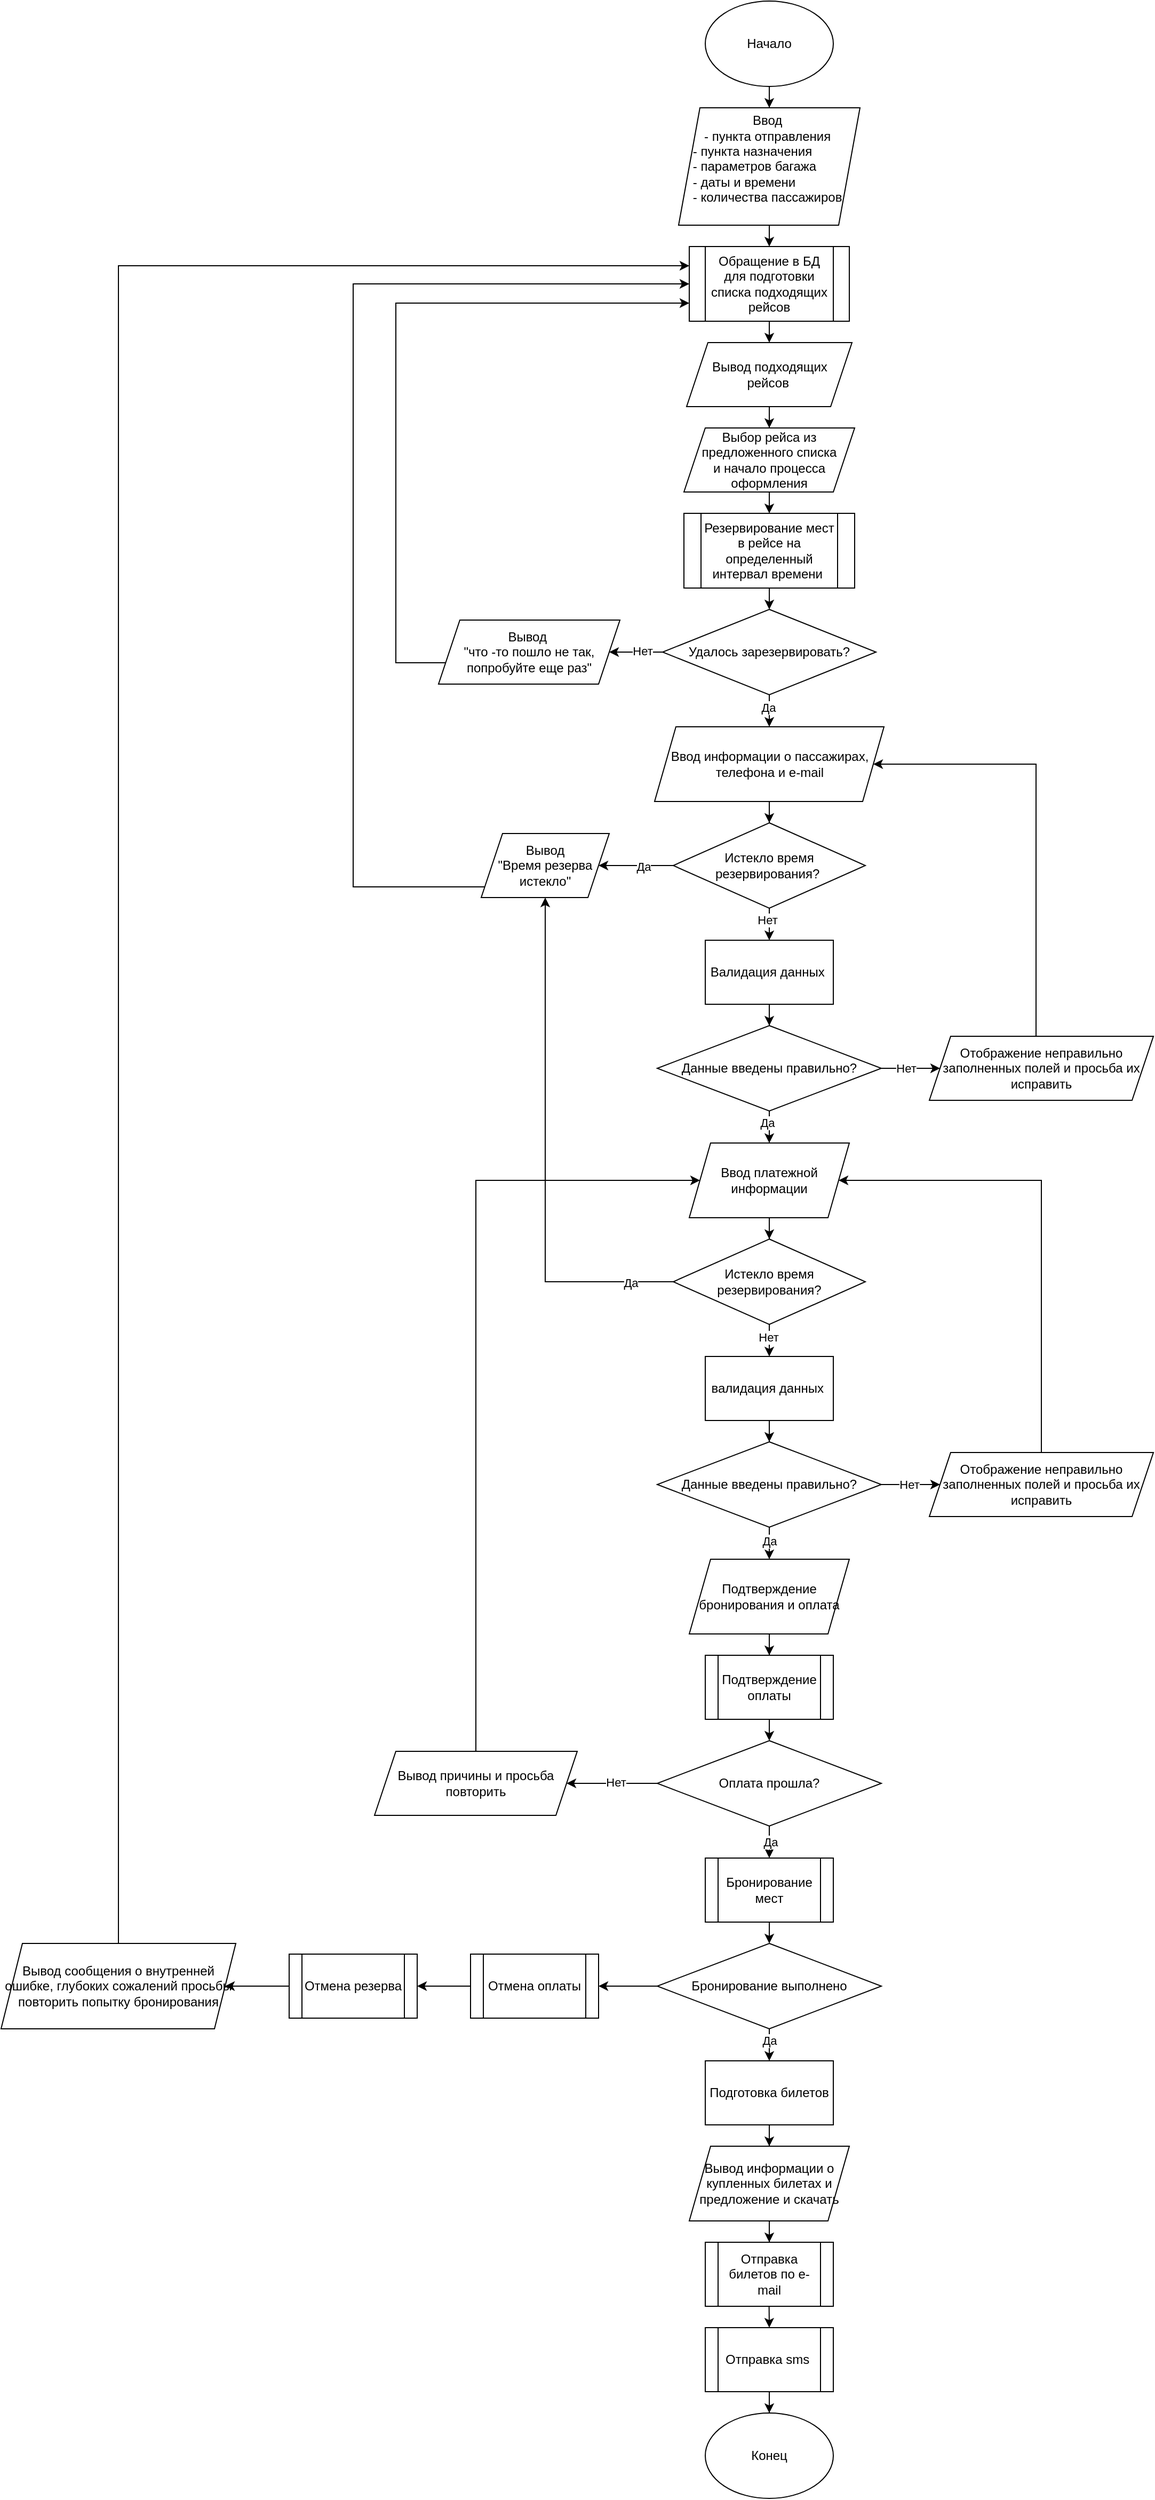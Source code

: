 <mxfile version="20.4.1" type="device"><diagram id="C5RBs43oDa-KdzZeNtuy" name="Page-1"><mxGraphModel dx="2140" dy="3452" grid="1" gridSize="10" guides="1" tooltips="1" connect="1" arrows="1" fold="1" page="1" pageScale="1" pageWidth="827" pageHeight="1169" math="0" shadow="0"><root><mxCell id="WIyWlLk6GJQsqaUBKTNV-0"/><mxCell id="WIyWlLk6GJQsqaUBKTNV-1" parent="WIyWlLk6GJQsqaUBKTNV-0"/><mxCell id="3FSvtVHg01HTXsw0ksvu-21" style="edgeStyle=orthogonalEdgeStyle;rounded=0;orthogonalLoop=1;jettySize=auto;html=1;entryX=0.5;entryY=0;entryDx=0;entryDy=0;" parent="WIyWlLk6GJQsqaUBKTNV-1" source="Z7cS18XljdtXxpcgKyE6-4" edge="1"><mxGeometry relative="1" as="geometry"><mxPoint x="420" y="180.0" as="targetPoint"/></mxGeometry></mxCell><mxCell id="Z7cS18XljdtXxpcgKyE6-4" value="Ввод&amp;nbsp;&lt;br&gt;- пункта отправления&amp;nbsp;&lt;br&gt;&lt;div style=&quot;text-align: left;&quot;&gt;- пункта назначения&lt;/div&gt;&lt;div style=&quot;text-align: left;&quot;&gt;- параметров багажа&lt;/div&gt;&lt;div style=&quot;text-align: left;&quot;&gt;- даты и времени&lt;/div&gt;&lt;div style=&quot;text-align: left;&quot;&gt;- количества пассажиров&amp;nbsp;&lt;/div&gt;&lt;div style=&quot;text-align: left;&quot;&gt;&lt;br&gt;&lt;/div&gt;" style="shape=parallelogram;perimeter=parallelogramPerimeter;whiteSpace=wrap;html=1;fixedSize=1;" parent="WIyWlLk6GJQsqaUBKTNV-1" vertex="1"><mxGeometry x="335" y="50" width="170" height="110" as="geometry"/></mxCell><mxCell id="3FSvtVHg01HTXsw0ksvu-22" style="edgeStyle=orthogonalEdgeStyle;rounded=0;orthogonalLoop=1;jettySize=auto;html=1;entryX=0.5;entryY=0;entryDx=0;entryDy=0;exitX=0.5;exitY=1;exitDx=0;exitDy=0;" parent="WIyWlLk6GJQsqaUBKTNV-1" source="3FSvtVHg01HTXsw0ksvu-77" target="Z7cS18XljdtXxpcgKyE6-6" edge="1"><mxGeometry relative="1" as="geometry"><mxPoint x="420.03" y="245.0" as="sourcePoint"/></mxGeometry></mxCell><mxCell id="3FSvtVHg01HTXsw0ksvu-29" style="edgeStyle=orthogonalEdgeStyle;rounded=0;orthogonalLoop=1;jettySize=auto;html=1;entryX=0.5;entryY=0;entryDx=0;entryDy=0;" parent="WIyWlLk6GJQsqaUBKTNV-1" source="Z7cS18XljdtXxpcgKyE6-6" target="Z7cS18XljdtXxpcgKyE6-7" edge="1"><mxGeometry relative="1" as="geometry"/></mxCell><mxCell id="Z7cS18XljdtXxpcgKyE6-6" value="Вывод подходящих рейсов&amp;nbsp;" style="shape=parallelogram;perimeter=parallelogramPerimeter;whiteSpace=wrap;html=1;fixedSize=1;" parent="WIyWlLk6GJQsqaUBKTNV-1" vertex="1"><mxGeometry x="342.5" y="270" width="155" height="60" as="geometry"/></mxCell><mxCell id="3FSvtVHg01HTXsw0ksvu-28" style="edgeStyle=orthogonalEdgeStyle;rounded=0;orthogonalLoop=1;jettySize=auto;html=1;entryX=0.5;entryY=0;entryDx=0;entryDy=0;" parent="WIyWlLk6GJQsqaUBKTNV-1" source="Z7cS18XljdtXxpcgKyE6-7" edge="1"><mxGeometry relative="1" as="geometry"><mxPoint x="420" y="430" as="targetPoint"/></mxGeometry></mxCell><mxCell id="Z7cS18XljdtXxpcgKyE6-7" value="Выбор рейса из предложенного списка&lt;br&gt;и начало процесса оформления" style="shape=parallelogram;perimeter=parallelogramPerimeter;whiteSpace=wrap;html=1;fixedSize=1;" parent="WIyWlLk6GJQsqaUBKTNV-1" vertex="1"><mxGeometry x="340" y="350" width="160" height="60" as="geometry"/></mxCell><mxCell id="3FSvtVHg01HTXsw0ksvu-39" style="edgeStyle=orthogonalEdgeStyle;rounded=0;orthogonalLoop=1;jettySize=auto;html=1;entryX=0.5;entryY=0;entryDx=0;entryDy=0;" parent="WIyWlLk6GJQsqaUBKTNV-1" source="Z7cS18XljdtXxpcgKyE6-12" target="Z7cS18XljdtXxpcgKyE6-18" edge="1"><mxGeometry relative="1" as="geometry"/></mxCell><mxCell id="Z7cS18XljdtXxpcgKyE6-12" value="Валидация данных&amp;nbsp;" style="rounded=0;whiteSpace=wrap;html=1;" parent="WIyWlLk6GJQsqaUBKTNV-1" vertex="1"><mxGeometry x="360" y="830" width="120" height="60" as="geometry"/></mxCell><mxCell id="3FSvtVHg01HTXsw0ksvu-30" style="edgeStyle=orthogonalEdgeStyle;rounded=0;orthogonalLoop=1;jettySize=auto;html=1;entryX=0.5;entryY=0;entryDx=0;entryDy=0;" parent="WIyWlLk6GJQsqaUBKTNV-1" source="Z7cS18XljdtXxpcgKyE6-14" target="Z7cS18XljdtXxpcgKyE6-19" edge="1"><mxGeometry relative="1" as="geometry"/></mxCell><mxCell id="3FSvtVHg01HTXsw0ksvu-32" style="edgeStyle=orthogonalEdgeStyle;rounded=0;orthogonalLoop=1;jettySize=auto;html=1;entryX=0;entryY=0.5;entryDx=0;entryDy=0;exitX=0;exitY=0.5;exitDx=0;exitDy=0;" parent="WIyWlLk6GJQsqaUBKTNV-1" source="3FSvtVHg01HTXsw0ksvu-34" target="3FSvtVHg01HTXsw0ksvu-77" edge="1"><mxGeometry relative="1" as="geometry"><mxPoint x="310.029" y="663" as="sourcePoint"/><mxPoint x="355" y="168.75" as="targetPoint"/><Array as="points"><mxPoint x="160" y="780"/><mxPoint x="30" y="780"/><mxPoint x="30" y="215"/></Array></mxGeometry></mxCell><mxCell id="Z7cS18XljdtXxpcgKyE6-14" value="Ввод информации о пассажирах, телефона и e-mail" style="shape=parallelogram;perimeter=parallelogramPerimeter;whiteSpace=wrap;html=1;fixedSize=1;" parent="WIyWlLk6GJQsqaUBKTNV-1" vertex="1"><mxGeometry x="312.5" y="630" width="215" height="70" as="geometry"/></mxCell><mxCell id="3FSvtVHg01HTXsw0ksvu-27" style="edgeStyle=orthogonalEdgeStyle;rounded=0;orthogonalLoop=1;jettySize=auto;html=1;entryX=0.5;entryY=0;entryDx=0;entryDy=0;" parent="WIyWlLk6GJQsqaUBKTNV-1" target="Z7cS18XljdtXxpcgKyE6-16" edge="1"><mxGeometry relative="1" as="geometry"><mxPoint x="420.03" y="500" as="sourcePoint"/></mxGeometry></mxCell><mxCell id="3FSvtVHg01HTXsw0ksvu-23" style="edgeStyle=orthogonalEdgeStyle;rounded=0;orthogonalLoop=1;jettySize=auto;html=1;exitX=0;exitY=0.5;exitDx=0;exitDy=0;entryX=1;entryY=0.5;entryDx=0;entryDy=0;" parent="WIyWlLk6GJQsqaUBKTNV-1" source="Z7cS18XljdtXxpcgKyE6-16" target="3FSvtVHg01HTXsw0ksvu-18" edge="1"><mxGeometry relative="1" as="geometry"/></mxCell><mxCell id="3FSvtVHg01HTXsw0ksvu-24" value="Нет" style="edgeLabel;html=1;align=center;verticalAlign=middle;resizable=0;points=[];" parent="3FSvtVHg01HTXsw0ksvu-23" vertex="1" connectable="0"><mxGeometry x="-0.211" y="-1" relative="1" as="geometry"><mxPoint as="offset"/></mxGeometry></mxCell><mxCell id="3FSvtVHg01HTXsw0ksvu-25" style="edgeStyle=orthogonalEdgeStyle;rounded=0;orthogonalLoop=1;jettySize=auto;html=1;entryX=0.5;entryY=0;entryDx=0;entryDy=0;" parent="WIyWlLk6GJQsqaUBKTNV-1" source="Z7cS18XljdtXxpcgKyE6-16" target="Z7cS18XljdtXxpcgKyE6-14" edge="1"><mxGeometry relative="1" as="geometry"/></mxCell><mxCell id="3FSvtVHg01HTXsw0ksvu-26" value="Да" style="edgeLabel;html=1;align=center;verticalAlign=middle;resizable=0;points=[];" parent="3FSvtVHg01HTXsw0ksvu-25" vertex="1" connectable="0"><mxGeometry x="-0.869" y="-1" relative="1" as="geometry"><mxPoint y="8" as="offset"/></mxGeometry></mxCell><mxCell id="Z7cS18XljdtXxpcgKyE6-16" value="Удалось зарезервировать?" style="rhombus;whiteSpace=wrap;html=1;" parent="WIyWlLk6GJQsqaUBKTNV-1" vertex="1"><mxGeometry x="320" y="520" width="200" height="80" as="geometry"/></mxCell><mxCell id="3FSvtVHg01HTXsw0ksvu-41" style="edgeStyle=orthogonalEdgeStyle;rounded=0;orthogonalLoop=1;jettySize=auto;html=1;entryX=0;entryY=0.5;entryDx=0;entryDy=0;" parent="WIyWlLk6GJQsqaUBKTNV-1" source="Z7cS18XljdtXxpcgKyE6-18" target="3FSvtVHg01HTXsw0ksvu-40" edge="1"><mxGeometry relative="1" as="geometry"/></mxCell><mxCell id="3FSvtVHg01HTXsw0ksvu-45" value="Нет" style="edgeLabel;html=1;align=center;verticalAlign=middle;resizable=0;points=[];" parent="3FSvtVHg01HTXsw0ksvu-41" vertex="1" connectable="0"><mxGeometry x="-0.373" relative="1" as="geometry"><mxPoint x="6" as="offset"/></mxGeometry></mxCell><mxCell id="3FSvtVHg01HTXsw0ksvu-44" style="edgeStyle=orthogonalEdgeStyle;rounded=0;orthogonalLoop=1;jettySize=auto;html=1;entryX=0.5;entryY=0;entryDx=0;entryDy=0;" parent="WIyWlLk6GJQsqaUBKTNV-1" source="Z7cS18XljdtXxpcgKyE6-18" target="Z7cS18XljdtXxpcgKyE6-22" edge="1"><mxGeometry relative="1" as="geometry"/></mxCell><mxCell id="3FSvtVHg01HTXsw0ksvu-46" value="Да" style="edgeLabel;html=1;align=center;verticalAlign=middle;resizable=0;points=[];" parent="3FSvtVHg01HTXsw0ksvu-44" vertex="1" connectable="0"><mxGeometry x="0.752" y="-1" relative="1" as="geometry"><mxPoint x="-1" y="-13" as="offset"/></mxGeometry></mxCell><mxCell id="Z7cS18XljdtXxpcgKyE6-18" value="Данные введены правильно?" style="rhombus;whiteSpace=wrap;html=1;" parent="WIyWlLk6GJQsqaUBKTNV-1" vertex="1"><mxGeometry x="315" y="910" width="210" height="80" as="geometry"/></mxCell><mxCell id="3FSvtVHg01HTXsw0ksvu-35" style="edgeStyle=orthogonalEdgeStyle;rounded=0;orthogonalLoop=1;jettySize=auto;html=1;exitX=0;exitY=0.5;exitDx=0;exitDy=0;entryX=1;entryY=0.5;entryDx=0;entryDy=0;" parent="WIyWlLk6GJQsqaUBKTNV-1" source="Z7cS18XljdtXxpcgKyE6-19" target="3FSvtVHg01HTXsw0ksvu-34" edge="1"><mxGeometry relative="1" as="geometry"/></mxCell><mxCell id="3FSvtVHg01HTXsw0ksvu-36" value="Да" style="edgeLabel;html=1;align=center;verticalAlign=middle;resizable=0;points=[];" parent="3FSvtVHg01HTXsw0ksvu-35" vertex="1" connectable="0"><mxGeometry x="-0.185" y="1" relative="1" as="geometry"><mxPoint as="offset"/></mxGeometry></mxCell><mxCell id="3FSvtVHg01HTXsw0ksvu-37" style="edgeStyle=orthogonalEdgeStyle;rounded=0;orthogonalLoop=1;jettySize=auto;html=1;exitX=0.5;exitY=1;exitDx=0;exitDy=0;entryX=0.5;entryY=0;entryDx=0;entryDy=0;" parent="WIyWlLk6GJQsqaUBKTNV-1" source="Z7cS18XljdtXxpcgKyE6-19" target="Z7cS18XljdtXxpcgKyE6-12" edge="1"><mxGeometry relative="1" as="geometry"/></mxCell><mxCell id="3FSvtVHg01HTXsw0ksvu-38" value="Нет" style="edgeLabel;html=1;align=center;verticalAlign=middle;resizable=0;points=[];" parent="3FSvtVHg01HTXsw0ksvu-37" vertex="1" connectable="0"><mxGeometry x="-0.315" y="-2" relative="1" as="geometry"><mxPoint as="offset"/></mxGeometry></mxCell><mxCell id="Z7cS18XljdtXxpcgKyE6-19" value="Истекло время резервирования?&amp;nbsp;" style="rhombus;whiteSpace=wrap;html=1;" parent="WIyWlLk6GJQsqaUBKTNV-1" vertex="1"><mxGeometry x="330" y="720" width="180" height="80" as="geometry"/></mxCell><mxCell id="3FSvtVHg01HTXsw0ksvu-54" style="edgeStyle=orthogonalEdgeStyle;rounded=0;orthogonalLoop=1;jettySize=auto;html=1;entryX=0;entryY=0.5;entryDx=0;entryDy=0;" parent="WIyWlLk6GJQsqaUBKTNV-1" source="Z7cS18XljdtXxpcgKyE6-21" target="3FSvtVHg01HTXsw0ksvu-53" edge="1"><mxGeometry relative="1" as="geometry"/></mxCell><mxCell id="3FSvtVHg01HTXsw0ksvu-58" value="Нет" style="edgeLabel;html=1;align=center;verticalAlign=middle;resizable=0;points=[];" parent="3FSvtVHg01HTXsw0ksvu-54" vertex="1" connectable="0"><mxGeometry x="0.145" relative="1" as="geometry"><mxPoint x="-6" as="offset"/></mxGeometry></mxCell><mxCell id="3FSvtVHg01HTXsw0ksvu-56" style="edgeStyle=orthogonalEdgeStyle;rounded=0;orthogonalLoop=1;jettySize=auto;html=1;entryX=0.5;entryY=0;entryDx=0;entryDy=0;" parent="WIyWlLk6GJQsqaUBKTNV-1" source="Z7cS18XljdtXxpcgKyE6-21" target="3FSvtVHg01HTXsw0ksvu-15" edge="1"><mxGeometry relative="1" as="geometry"/></mxCell><mxCell id="3FSvtVHg01HTXsw0ksvu-59" value="Да" style="edgeLabel;html=1;align=center;verticalAlign=middle;resizable=0;points=[];" parent="3FSvtVHg01HTXsw0ksvu-56" vertex="1" connectable="0"><mxGeometry x="0.775" y="1" relative="1" as="geometry"><mxPoint x="-1" y="-12" as="offset"/></mxGeometry></mxCell><mxCell id="Z7cS18XljdtXxpcgKyE6-21" value="Данные введены правильно?" style="rhombus;whiteSpace=wrap;html=1;" parent="WIyWlLk6GJQsqaUBKTNV-1" vertex="1"><mxGeometry x="315" y="1300" width="210" height="80" as="geometry"/></mxCell><mxCell id="3FSvtVHg01HTXsw0ksvu-47" style="edgeStyle=orthogonalEdgeStyle;rounded=0;orthogonalLoop=1;jettySize=auto;html=1;entryX=0.5;entryY=0;entryDx=0;entryDy=0;" parent="WIyWlLk6GJQsqaUBKTNV-1" source="Z7cS18XljdtXxpcgKyE6-22" target="3FSvtVHg01HTXsw0ksvu-1" edge="1"><mxGeometry relative="1" as="geometry"/></mxCell><mxCell id="Z7cS18XljdtXxpcgKyE6-22" value="Ввод платежной информации" style="shape=parallelogram;perimeter=parallelogramPerimeter;whiteSpace=wrap;html=1;fixedSize=1;" parent="WIyWlLk6GJQsqaUBKTNV-1" vertex="1"><mxGeometry x="345" y="1020" width="150" height="70" as="geometry"/></mxCell><mxCell id="3FSvtVHg01HTXsw0ksvu-52" style="edgeStyle=orthogonalEdgeStyle;rounded=0;orthogonalLoop=1;jettySize=auto;html=1;entryX=0.5;entryY=0;entryDx=0;entryDy=0;" parent="WIyWlLk6GJQsqaUBKTNV-1" source="3FSvtVHg01HTXsw0ksvu-0" target="Z7cS18XljdtXxpcgKyE6-21" edge="1"><mxGeometry relative="1" as="geometry"/></mxCell><mxCell id="3FSvtVHg01HTXsw0ksvu-0" value="валидация данных&amp;nbsp;" style="rounded=0;whiteSpace=wrap;html=1;" parent="WIyWlLk6GJQsqaUBKTNV-1" vertex="1"><mxGeometry x="360" y="1220" width="120" height="60" as="geometry"/></mxCell><mxCell id="3FSvtVHg01HTXsw0ksvu-48" style="edgeStyle=orthogonalEdgeStyle;rounded=0;orthogonalLoop=1;jettySize=auto;html=1;entryX=0.5;entryY=1;entryDx=0;entryDy=0;" parent="WIyWlLk6GJQsqaUBKTNV-1" source="3FSvtVHg01HTXsw0ksvu-1" target="3FSvtVHg01HTXsw0ksvu-34" edge="1"><mxGeometry relative="1" as="geometry"/></mxCell><mxCell id="3FSvtVHg01HTXsw0ksvu-49" value="Да" style="edgeLabel;html=1;align=center;verticalAlign=middle;resizable=0;points=[];" parent="3FSvtVHg01HTXsw0ksvu-48" vertex="1" connectable="0"><mxGeometry x="-0.832" y="1" relative="1" as="geometry"><mxPoint as="offset"/></mxGeometry></mxCell><mxCell id="3FSvtVHg01HTXsw0ksvu-50" style="edgeStyle=orthogonalEdgeStyle;rounded=0;orthogonalLoop=1;jettySize=auto;html=1;entryX=0.5;entryY=0;entryDx=0;entryDy=0;" parent="WIyWlLk6GJQsqaUBKTNV-1" source="3FSvtVHg01HTXsw0ksvu-1" target="3FSvtVHg01HTXsw0ksvu-0" edge="1"><mxGeometry relative="1" as="geometry"/></mxCell><mxCell id="3FSvtVHg01HTXsw0ksvu-51" value="Нет" style="edgeLabel;html=1;align=center;verticalAlign=middle;resizable=0;points=[];" parent="3FSvtVHg01HTXsw0ksvu-50" vertex="1" connectable="0"><mxGeometry x="0.789" y="-1" relative="1" as="geometry"><mxPoint y="-13" as="offset"/></mxGeometry></mxCell><mxCell id="3FSvtVHg01HTXsw0ksvu-1" value="Истекло время резервирования?" style="rhombus;whiteSpace=wrap;html=1;" parent="WIyWlLk6GJQsqaUBKTNV-1" vertex="1"><mxGeometry x="330" y="1110" width="180" height="80" as="geometry"/></mxCell><mxCell id="2igS_-QEw5Z4tSHCtexf-2" style="edgeStyle=orthogonalEdgeStyle;rounded=0;orthogonalLoop=1;jettySize=auto;html=1;entryX=0.5;entryY=0;entryDx=0;entryDy=0;" edge="1" parent="WIyWlLk6GJQsqaUBKTNV-1" source="3FSvtVHg01HTXsw0ksvu-5" target="3FSvtVHg01HTXsw0ksvu-81"><mxGeometry relative="1" as="geometry"/></mxCell><mxCell id="3FSvtVHg01HTXsw0ksvu-5" value="Вывод информации о купленных билетах и предложение и скачать" style="shape=parallelogram;perimeter=parallelogramPerimeter;whiteSpace=wrap;html=1;fixedSize=1;" parent="WIyWlLk6GJQsqaUBKTNV-1" vertex="1"><mxGeometry x="345" y="1960" width="150" height="70" as="geometry"/></mxCell><mxCell id="3FSvtVHg01HTXsw0ksvu-64" style="edgeStyle=orthogonalEdgeStyle;rounded=0;orthogonalLoop=1;jettySize=auto;html=1;entryX=0.5;entryY=0;entryDx=0;entryDy=0;" parent="WIyWlLk6GJQsqaUBKTNV-1" target="3FSvtVHg01HTXsw0ksvu-7" edge="1"><mxGeometry relative="1" as="geometry"><mxPoint x="420.03" y="1560" as="sourcePoint"/></mxGeometry></mxCell><mxCell id="3FSvtVHg01HTXsw0ksvu-62" style="edgeStyle=orthogonalEdgeStyle;rounded=0;orthogonalLoop=1;jettySize=auto;html=1;entryX=1;entryY=0.5;entryDx=0;entryDy=0;" parent="WIyWlLk6GJQsqaUBKTNV-1" source="3FSvtVHg01HTXsw0ksvu-7" target="3FSvtVHg01HTXsw0ksvu-61" edge="1"><mxGeometry relative="1" as="geometry"/></mxCell><mxCell id="3FSvtVHg01HTXsw0ksvu-66" value="Нет" style="edgeLabel;html=1;align=center;verticalAlign=middle;resizable=0;points=[];" parent="3FSvtVHg01HTXsw0ksvu-62" vertex="1" connectable="0"><mxGeometry x="0.195" y="-2" relative="1" as="geometry"><mxPoint x="12" y="1" as="offset"/></mxGeometry></mxCell><mxCell id="3FSvtVHg01HTXsw0ksvu-67" style="edgeStyle=orthogonalEdgeStyle;rounded=0;orthogonalLoop=1;jettySize=auto;html=1;entryX=0.5;entryY=0;entryDx=0;entryDy=0;" parent="WIyWlLk6GJQsqaUBKTNV-1" source="3FSvtVHg01HTXsw0ksvu-7" edge="1"><mxGeometry relative="1" as="geometry"><mxPoint x="420" y="1690" as="targetPoint"/></mxGeometry></mxCell><mxCell id="3FSvtVHg01HTXsw0ksvu-68" value="Да" style="edgeLabel;html=1;align=center;verticalAlign=middle;resizable=0;points=[];" parent="3FSvtVHg01HTXsw0ksvu-67" vertex="1" connectable="0"><mxGeometry x="0.627" relative="1" as="geometry"><mxPoint y="-10" as="offset"/></mxGeometry></mxCell><mxCell id="3FSvtVHg01HTXsw0ksvu-7" value="Оплата прошла?" style="rhombus;whiteSpace=wrap;html=1;" parent="WIyWlLk6GJQsqaUBKTNV-1" vertex="1"><mxGeometry x="315" y="1580" width="210" height="80" as="geometry"/></mxCell><mxCell id="3FSvtVHg01HTXsw0ksvu-69" style="edgeStyle=orthogonalEdgeStyle;rounded=0;orthogonalLoop=1;jettySize=auto;html=1;entryX=0.5;entryY=0;entryDx=0;entryDy=0;" parent="WIyWlLk6GJQsqaUBKTNV-1" target="3FSvtVHg01HTXsw0ksvu-9" edge="1"><mxGeometry relative="1" as="geometry"><mxPoint x="420.03" y="1750" as="sourcePoint"/></mxGeometry></mxCell><mxCell id="3FSvtVHg01HTXsw0ksvu-71" style="edgeStyle=orthogonalEdgeStyle;rounded=0;orthogonalLoop=1;jettySize=auto;html=1;entryX=0.5;entryY=0;entryDx=0;entryDy=0;" parent="WIyWlLk6GJQsqaUBKTNV-1" source="3FSvtVHg01HTXsw0ksvu-9" target="3FSvtVHg01HTXsw0ksvu-10" edge="1"><mxGeometry relative="1" as="geometry"/></mxCell><mxCell id="3FSvtVHg01HTXsw0ksvu-73" value="Да" style="edgeLabel;html=1;align=center;verticalAlign=middle;resizable=0;points=[];" parent="3FSvtVHg01HTXsw0ksvu-71" vertex="1" connectable="0"><mxGeometry x="0.745" y="1" relative="1" as="geometry"><mxPoint x="-1" y="-13" as="offset"/></mxGeometry></mxCell><mxCell id="3FSvtVHg01HTXsw0ksvu-84" style="edgeStyle=orthogonalEdgeStyle;rounded=0;orthogonalLoop=1;jettySize=auto;html=1;exitX=0;exitY=0.5;exitDx=0;exitDy=0;entryX=1;entryY=0.5;entryDx=0;entryDy=0;" parent="WIyWlLk6GJQsqaUBKTNV-1" source="3FSvtVHg01HTXsw0ksvu-9" target="3FSvtVHg01HTXsw0ksvu-83" edge="1"><mxGeometry relative="1" as="geometry"/></mxCell><mxCell id="3FSvtVHg01HTXsw0ksvu-9" value="Бронирование выполнено" style="rhombus;whiteSpace=wrap;html=1;" parent="WIyWlLk6GJQsqaUBKTNV-1" vertex="1"><mxGeometry x="315" y="1770" width="210" height="80" as="geometry"/></mxCell><mxCell id="3FSvtVHg01HTXsw0ksvu-72" style="edgeStyle=orthogonalEdgeStyle;rounded=0;orthogonalLoop=1;jettySize=auto;html=1;entryX=0.5;entryY=0;entryDx=0;entryDy=0;" parent="WIyWlLk6GJQsqaUBKTNV-1" source="3FSvtVHg01HTXsw0ksvu-10" target="3FSvtVHg01HTXsw0ksvu-5" edge="1"><mxGeometry relative="1" as="geometry"/></mxCell><mxCell id="3FSvtVHg01HTXsw0ksvu-10" value="Подготовка билетов" style="rounded=0;whiteSpace=wrap;html=1;" parent="WIyWlLk6GJQsqaUBKTNV-1" vertex="1"><mxGeometry x="360" y="1880" width="120" height="60" as="geometry"/></mxCell><mxCell id="3FSvtVHg01HTXsw0ksvu-75" style="edgeStyle=orthogonalEdgeStyle;rounded=0;orthogonalLoop=1;jettySize=auto;html=1;" parent="WIyWlLk6GJQsqaUBKTNV-1" edge="1"><mxGeometry relative="1" as="geometry"><mxPoint x="419.81" y="2110" as="sourcePoint"/><mxPoint x="420" y="2130" as="targetPoint"/></mxGeometry></mxCell><mxCell id="3FSvtVHg01HTXsw0ksvu-76" style="edgeStyle=orthogonalEdgeStyle;rounded=0;orthogonalLoop=1;jettySize=auto;html=1;entryX=0.5;entryY=0;entryDx=0;entryDy=0;" parent="WIyWlLk6GJQsqaUBKTNV-1" edge="1"><mxGeometry relative="1" as="geometry"><mxPoint x="420.03" y="2210" as="sourcePoint"/><mxPoint x="420" y="2210" as="targetPoint"/><Array as="points"><mxPoint x="420" y="2190"/><mxPoint x="420" y="2190"/></Array></mxGeometry></mxCell><mxCell id="3FSvtVHg01HTXsw0ksvu-13" value="Конец" style="ellipse;whiteSpace=wrap;html=1;" parent="WIyWlLk6GJQsqaUBKTNV-1" vertex="1"><mxGeometry x="360" y="2210" width="120" height="80" as="geometry"/></mxCell><mxCell id="3FSvtVHg01HTXsw0ksvu-60" style="edgeStyle=orthogonalEdgeStyle;rounded=0;orthogonalLoop=1;jettySize=auto;html=1;entryX=0.5;entryY=0;entryDx=0;entryDy=0;" parent="WIyWlLk6GJQsqaUBKTNV-1" source="3FSvtVHg01HTXsw0ksvu-15" edge="1" target="3FSvtVHg01HTXsw0ksvu-79"><mxGeometry relative="1" as="geometry"><mxPoint x="420" y="1510" as="targetPoint"/></mxGeometry></mxCell><mxCell id="3FSvtVHg01HTXsw0ksvu-15" value="Подтверждение бронирования и оплата" style="shape=parallelogram;perimeter=parallelogramPerimeter;whiteSpace=wrap;html=1;fixedSize=1;" parent="WIyWlLk6GJQsqaUBKTNV-1" vertex="1"><mxGeometry x="345" y="1410" width="150" height="70" as="geometry"/></mxCell><mxCell id="3FSvtVHg01HTXsw0ksvu-20" style="edgeStyle=orthogonalEdgeStyle;rounded=0;orthogonalLoop=1;jettySize=auto;html=1;entryX=0;entryY=0.75;entryDx=0;entryDy=0;" parent="WIyWlLk6GJQsqaUBKTNV-1" source="3FSvtVHg01HTXsw0ksvu-18" target="3FSvtVHg01HTXsw0ksvu-77" edge="1"><mxGeometry relative="1" as="geometry"><mxPoint x="355" y="187.5" as="targetPoint"/><Array as="points"><mxPoint x="70" y="570"/><mxPoint x="70" y="233"/><mxPoint x="345" y="233"/></Array></mxGeometry></mxCell><mxCell id="3FSvtVHg01HTXsw0ksvu-18" value="Вывод&amp;nbsp;&lt;br&gt;&quot;что -то пошло не так, попробуйте еще раз&quot;" style="shape=parallelogram;perimeter=parallelogramPerimeter;whiteSpace=wrap;html=1;fixedSize=1;" parent="WIyWlLk6GJQsqaUBKTNV-1" vertex="1"><mxGeometry x="110" y="530" width="170" height="60" as="geometry"/></mxCell><mxCell id="3FSvtVHg01HTXsw0ksvu-34" value="Вывод&lt;br&gt;&quot;Время резерва истекло&quot;" style="shape=parallelogram;perimeter=parallelogramPerimeter;whiteSpace=wrap;html=1;fixedSize=1;" parent="WIyWlLk6GJQsqaUBKTNV-1" vertex="1"><mxGeometry x="150" y="730" width="120" height="60" as="geometry"/></mxCell><mxCell id="3FSvtVHg01HTXsw0ksvu-43" style="edgeStyle=orthogonalEdgeStyle;rounded=0;orthogonalLoop=1;jettySize=auto;html=1;entryX=1;entryY=0.5;entryDx=0;entryDy=0;" parent="WIyWlLk6GJQsqaUBKTNV-1" source="3FSvtVHg01HTXsw0ksvu-40" target="Z7cS18XljdtXxpcgKyE6-14" edge="1"><mxGeometry relative="1" as="geometry"><Array as="points"><mxPoint x="670" y="665"/></Array></mxGeometry></mxCell><mxCell id="3FSvtVHg01HTXsw0ksvu-40" value="Отображение неправильно заполненных полей и просьба их исправить" style="shape=parallelogram;perimeter=parallelogramPerimeter;whiteSpace=wrap;html=1;fixedSize=1;" parent="WIyWlLk6GJQsqaUBKTNV-1" vertex="1"><mxGeometry x="570" y="920" width="210" height="60" as="geometry"/></mxCell><mxCell id="3FSvtVHg01HTXsw0ksvu-55" style="edgeStyle=orthogonalEdgeStyle;rounded=0;orthogonalLoop=1;jettySize=auto;html=1;entryX=1;entryY=0.5;entryDx=0;entryDy=0;exitX=0.5;exitY=0;exitDx=0;exitDy=0;" parent="WIyWlLk6GJQsqaUBKTNV-1" source="3FSvtVHg01HTXsw0ksvu-53" target="Z7cS18XljdtXxpcgKyE6-22" edge="1"><mxGeometry relative="1" as="geometry"><Array as="points"><mxPoint x="675" y="1055"/></Array></mxGeometry></mxCell><mxCell id="3FSvtVHg01HTXsw0ksvu-53" value="Отображение неправильно заполненных полей и просьба их исправить" style="shape=parallelogram;perimeter=parallelogramPerimeter;whiteSpace=wrap;html=1;fixedSize=1;" parent="WIyWlLk6GJQsqaUBKTNV-1" vertex="1"><mxGeometry x="570" y="1310" width="210" height="60" as="geometry"/></mxCell><mxCell id="3FSvtVHg01HTXsw0ksvu-63" style="edgeStyle=orthogonalEdgeStyle;rounded=0;orthogonalLoop=1;jettySize=auto;html=1;entryX=0;entryY=0.5;entryDx=0;entryDy=0;exitX=0.5;exitY=0;exitDx=0;exitDy=0;" parent="WIyWlLk6GJQsqaUBKTNV-1" source="3FSvtVHg01HTXsw0ksvu-61" target="Z7cS18XljdtXxpcgKyE6-22" edge="1"><mxGeometry relative="1" as="geometry"><Array as="points"><mxPoint x="145" y="1055"/></Array></mxGeometry></mxCell><mxCell id="3FSvtVHg01HTXsw0ksvu-61" value="Вывод причины и просьба повторить" style="shape=parallelogram;perimeter=parallelogramPerimeter;whiteSpace=wrap;html=1;fixedSize=1;" parent="WIyWlLk6GJQsqaUBKTNV-1" vertex="1"><mxGeometry x="50" y="1590" width="190" height="60" as="geometry"/></mxCell><mxCell id="3FSvtVHg01HTXsw0ksvu-77" value="Обращение в БД для подготовки списка подходящих рейсов" style="shape=process;whiteSpace=wrap;html=1;backgroundOutline=1;" parent="WIyWlLk6GJQsqaUBKTNV-1" vertex="1"><mxGeometry x="345" y="180" width="150" height="70" as="geometry"/></mxCell><mxCell id="3FSvtVHg01HTXsw0ksvu-78" value="Бронирование мест" style="shape=process;whiteSpace=wrap;html=1;backgroundOutline=1;" parent="WIyWlLk6GJQsqaUBKTNV-1" vertex="1"><mxGeometry x="360" y="1690" width="120" height="60" as="geometry"/></mxCell><mxCell id="3FSvtVHg01HTXsw0ksvu-79" value="Подтверждение оплаты" style="shape=process;whiteSpace=wrap;html=1;backgroundOutline=1;" parent="WIyWlLk6GJQsqaUBKTNV-1" vertex="1"><mxGeometry x="360" y="1500" width="120" height="60" as="geometry"/></mxCell><mxCell id="3FSvtVHg01HTXsw0ksvu-80" value="Резервирование мест в рейсе на определенный интервал времени&amp;nbsp;" style="shape=process;whiteSpace=wrap;html=1;backgroundOutline=1;" parent="WIyWlLk6GJQsqaUBKTNV-1" vertex="1"><mxGeometry x="340" y="430" width="160" height="70" as="geometry"/></mxCell><mxCell id="3FSvtVHg01HTXsw0ksvu-81" value="Отправка билетов по e-mail" style="shape=process;whiteSpace=wrap;html=1;backgroundOutline=1;" parent="WIyWlLk6GJQsqaUBKTNV-1" vertex="1"><mxGeometry x="360" y="2050" width="120" height="60" as="geometry"/></mxCell><mxCell id="3FSvtVHg01HTXsw0ksvu-82" value="Отправка sms&amp;nbsp;" style="shape=process;whiteSpace=wrap;html=1;backgroundOutline=1;" parent="WIyWlLk6GJQsqaUBKTNV-1" vertex="1"><mxGeometry x="360" y="2130" width="120" height="60" as="geometry"/></mxCell><mxCell id="3FSvtVHg01HTXsw0ksvu-89" style="edgeStyle=orthogonalEdgeStyle;rounded=0;orthogonalLoop=1;jettySize=auto;html=1;entryX=1;entryY=0.5;entryDx=0;entryDy=0;" parent="WIyWlLk6GJQsqaUBKTNV-1" source="3FSvtVHg01HTXsw0ksvu-83" target="3FSvtVHg01HTXsw0ksvu-88" edge="1"><mxGeometry relative="1" as="geometry"/></mxCell><mxCell id="3FSvtVHg01HTXsw0ksvu-83" value="Отмена оплаты" style="shape=process;whiteSpace=wrap;html=1;backgroundOutline=1;" parent="WIyWlLk6GJQsqaUBKTNV-1" vertex="1"><mxGeometry x="140" y="1780" width="120" height="60" as="geometry"/></mxCell><mxCell id="3FSvtVHg01HTXsw0ksvu-87" style="edgeStyle=orthogonalEdgeStyle;rounded=0;orthogonalLoop=1;jettySize=auto;html=1;exitX=0.5;exitY=0;exitDx=0;exitDy=0;entryX=0;entryY=0.25;entryDx=0;entryDy=0;" parent="WIyWlLk6GJQsqaUBKTNV-1" source="3FSvtVHg01HTXsw0ksvu-85" target="3FSvtVHg01HTXsw0ksvu-77" edge="1"><mxGeometry relative="1" as="geometry"><mxPoint x="-10" y="150" as="targetPoint"/><Array as="points"><mxPoint x="-190" y="198"/><mxPoint x="345" y="198"/></Array></mxGeometry></mxCell><mxCell id="3FSvtVHg01HTXsw0ksvu-85" value="Вывод сообщения о внутренней ошибке, глубоких сожалений просьбы повторить попытку бронирования" style="shape=parallelogram;perimeter=parallelogramPerimeter;whiteSpace=wrap;html=1;fixedSize=1;" parent="WIyWlLk6GJQsqaUBKTNV-1" vertex="1"><mxGeometry x="-300" y="1770" width="220" height="80" as="geometry"/></mxCell><mxCell id="3FSvtVHg01HTXsw0ksvu-90" style="edgeStyle=orthogonalEdgeStyle;rounded=0;orthogonalLoop=1;jettySize=auto;html=1;exitX=0;exitY=0.5;exitDx=0;exitDy=0;entryX=1;entryY=0.5;entryDx=0;entryDy=0;" parent="WIyWlLk6GJQsqaUBKTNV-1" source="3FSvtVHg01HTXsw0ksvu-88" target="3FSvtVHg01HTXsw0ksvu-85" edge="1"><mxGeometry relative="1" as="geometry"/></mxCell><mxCell id="3FSvtVHg01HTXsw0ksvu-88" value="Отмена резерва" style="shape=process;whiteSpace=wrap;html=1;backgroundOutline=1;" parent="WIyWlLk6GJQsqaUBKTNV-1" vertex="1"><mxGeometry x="-30" y="1780" width="120" height="60" as="geometry"/></mxCell><mxCell id="2igS_-QEw5Z4tSHCtexf-1" style="edgeStyle=orthogonalEdgeStyle;rounded=0;orthogonalLoop=1;jettySize=auto;html=1;" edge="1" parent="WIyWlLk6GJQsqaUBKTNV-1" source="2igS_-QEw5Z4tSHCtexf-0" target="Z7cS18XljdtXxpcgKyE6-4"><mxGeometry relative="1" as="geometry"/></mxCell><mxCell id="2igS_-QEw5Z4tSHCtexf-0" value="Начало" style="ellipse;whiteSpace=wrap;html=1;" vertex="1" parent="WIyWlLk6GJQsqaUBKTNV-1"><mxGeometry x="360" y="-50" width="120" height="80" as="geometry"/></mxCell></root></mxGraphModel></diagram></mxfile>